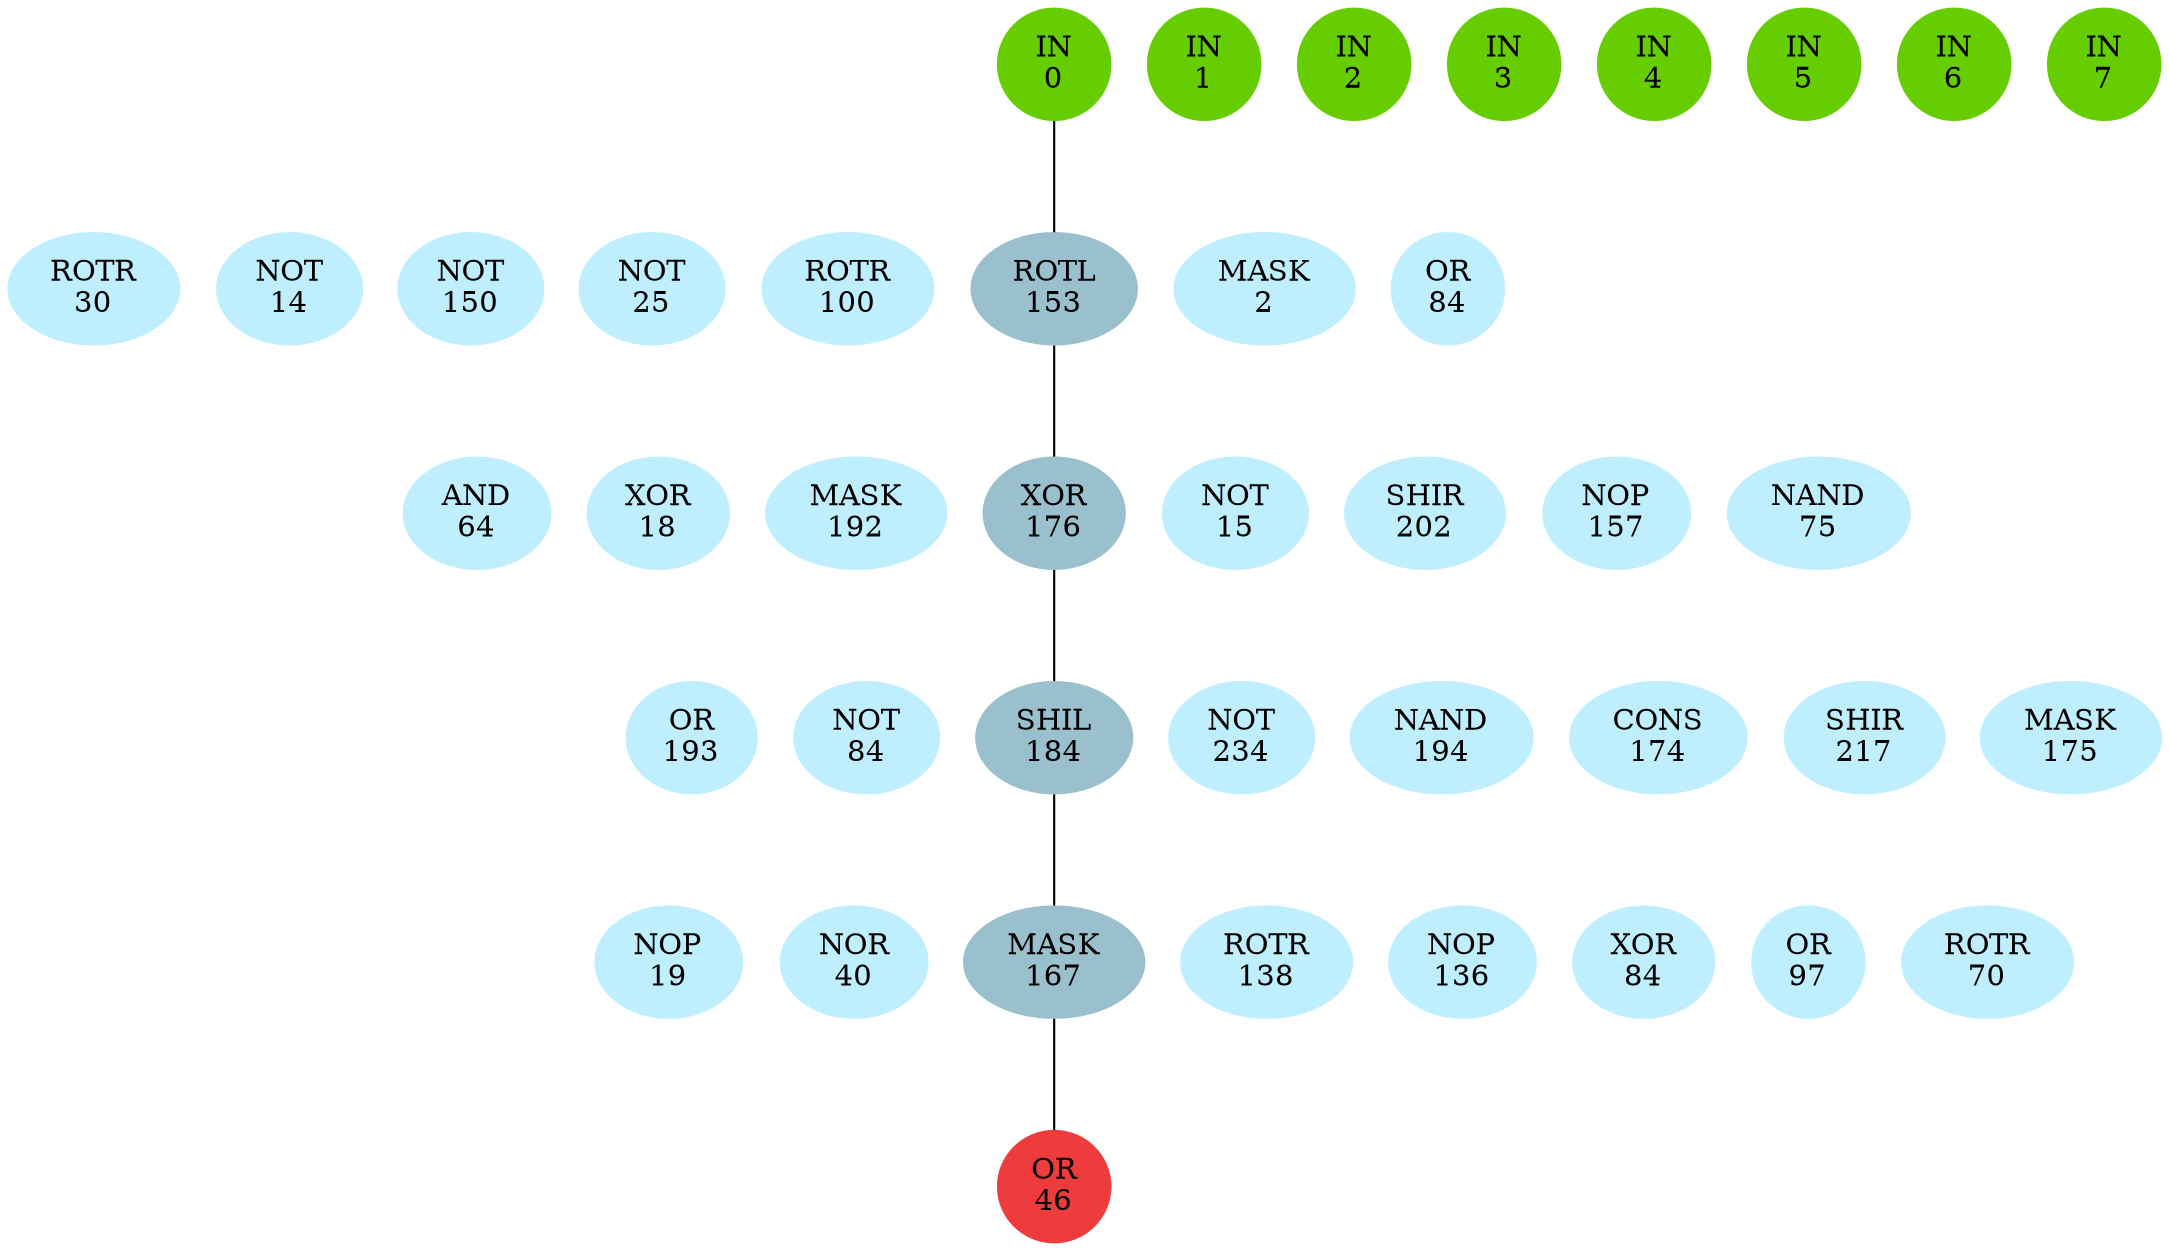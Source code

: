 graph EACircuit {
rankdir=BT;
ranksep=0.75;
ordering=out;
splines=polyline;
node [style=filled, color=lightblue2];

{ rank=same;
node [color=chartreuse3];
"-1_0"[label="IN\n0"];
node [color=chartreuse3];
"-1_1"[label="IN\n1"];
node [color=chartreuse3];
"-1_2"[label="IN\n2"];
node [color=chartreuse3];
"-1_3"[label="IN\n3"];
node [color=chartreuse3];
"-1_4"[label="IN\n4"];
node [color=chartreuse3];
"-1_5"[label="IN\n5"];
node [color=chartreuse3];
"-1_6"[label="IN\n6"];
node [color=chartreuse3];
"-1_7"[label="IN\n7"];
}
{ rank=same;
node [color=lightblue1];
"0_0"[label="ROTR\n30"];
node [color=lightblue1];
"0_1"[label="NOT\n14"];
node [color=lightblue1];
"0_2"[label="NOT\n150"];
node [color=lightblue1];
"0_3"[label="NOT\n25"];
node [color=lightblue1];
"0_4"[label="ROTR\n100"];
node [color=lightblue3];
"0_5"[label="ROTL\n153"];
node [color=lightblue1];
"0_6"[label="MASK\n2"];
node [color=lightblue1];
"0_7"[label="OR\n84"];
}
{ rank=same;
node [color=lightblue1];
"1_0"[label="AND\n64"];
node [color=lightblue1];
"1_1"[label="XOR\n18"];
node [color=lightblue1];
"1_2"[label="MASK\n192"];
node [color=lightblue3];
"1_3"[label="XOR\n176"];
node [color=lightblue1];
"1_4"[label="NOT\n15"];
node [color=lightblue1];
"1_5"[label="SHIR\n202"];
node [color=lightblue1];
"1_6"[label="NOP\n157"];
node [color=lightblue1];
"1_7"[label="NAND\n75"];
}
{ rank=same;
node [color=lightblue1];
"2_0"[label="OR\n193"];
node [color=lightblue1];
"2_1"[label="NOT\n84"];
node [color=lightblue3];
"2_2"[label="SHIL\n184"];
node [color=lightblue1];
"2_3"[label="NOT\n234"];
node [color=lightblue1];
"2_4"[label="NAND\n194"];
node [color=lightblue1];
"2_5"[label="CONS\n174"];
node [color=lightblue1];
"2_6"[label="SHIR\n217"];
node [color=lightblue1];
"2_7"[label="MASK\n175"];
}
{ rank=same;
node [color=lightblue1];
"3_0"[label="NOP\n19"];
node [color=lightblue1];
"3_1"[label="NOR\n40"];
node [color=lightblue3];
"3_2"[label="MASK\n167"];
node [color=lightblue1];
"3_3"[label="ROTR\n138"];
node [color=lightblue1];
"3_4"[label="NOP\n136"];
node [color=lightblue1];
"3_5"[label="XOR\n84"];
node [color=lightblue1];
"3_6"[label="OR\n97"];
node [color=lightblue1];
"3_7"[label="ROTR\n70"];
}
{ rank=same;
node [color=brown2];
"4_0"[label="OR\n46"];
}
edge[style=invis];
"-1_0" -- "-1_1" -- "-1_2" -- "-1_3" -- "-1_4" -- "-1_5" -- "-1_6" -- "-1_7";
"0_0" -- "0_1" -- "0_2" -- "0_3" -- "0_4" -- "0_5" -- "0_6" -- "0_7";
"1_0" -- "1_1" -- "1_2" -- "1_3" -- "1_4" -- "1_5" -- "1_6" -- "1_7";
"2_0" -- "2_1" -- "2_2" -- "2_3" -- "2_4" -- "2_5" -- "2_6" -- "2_7";
"3_0" -- "3_1" -- "3_2" -- "3_3" -- "3_4" -- "3_5" -- "3_6" -- "3_7";
"4_0" -- "4_0";
edge[style=solid];
"0_5" -- "-1_0";
"1_3" -- "0_5";
"2_2" -- "1_3";
"3_2" -- "2_2";
"4_0" -- "3_2";
}